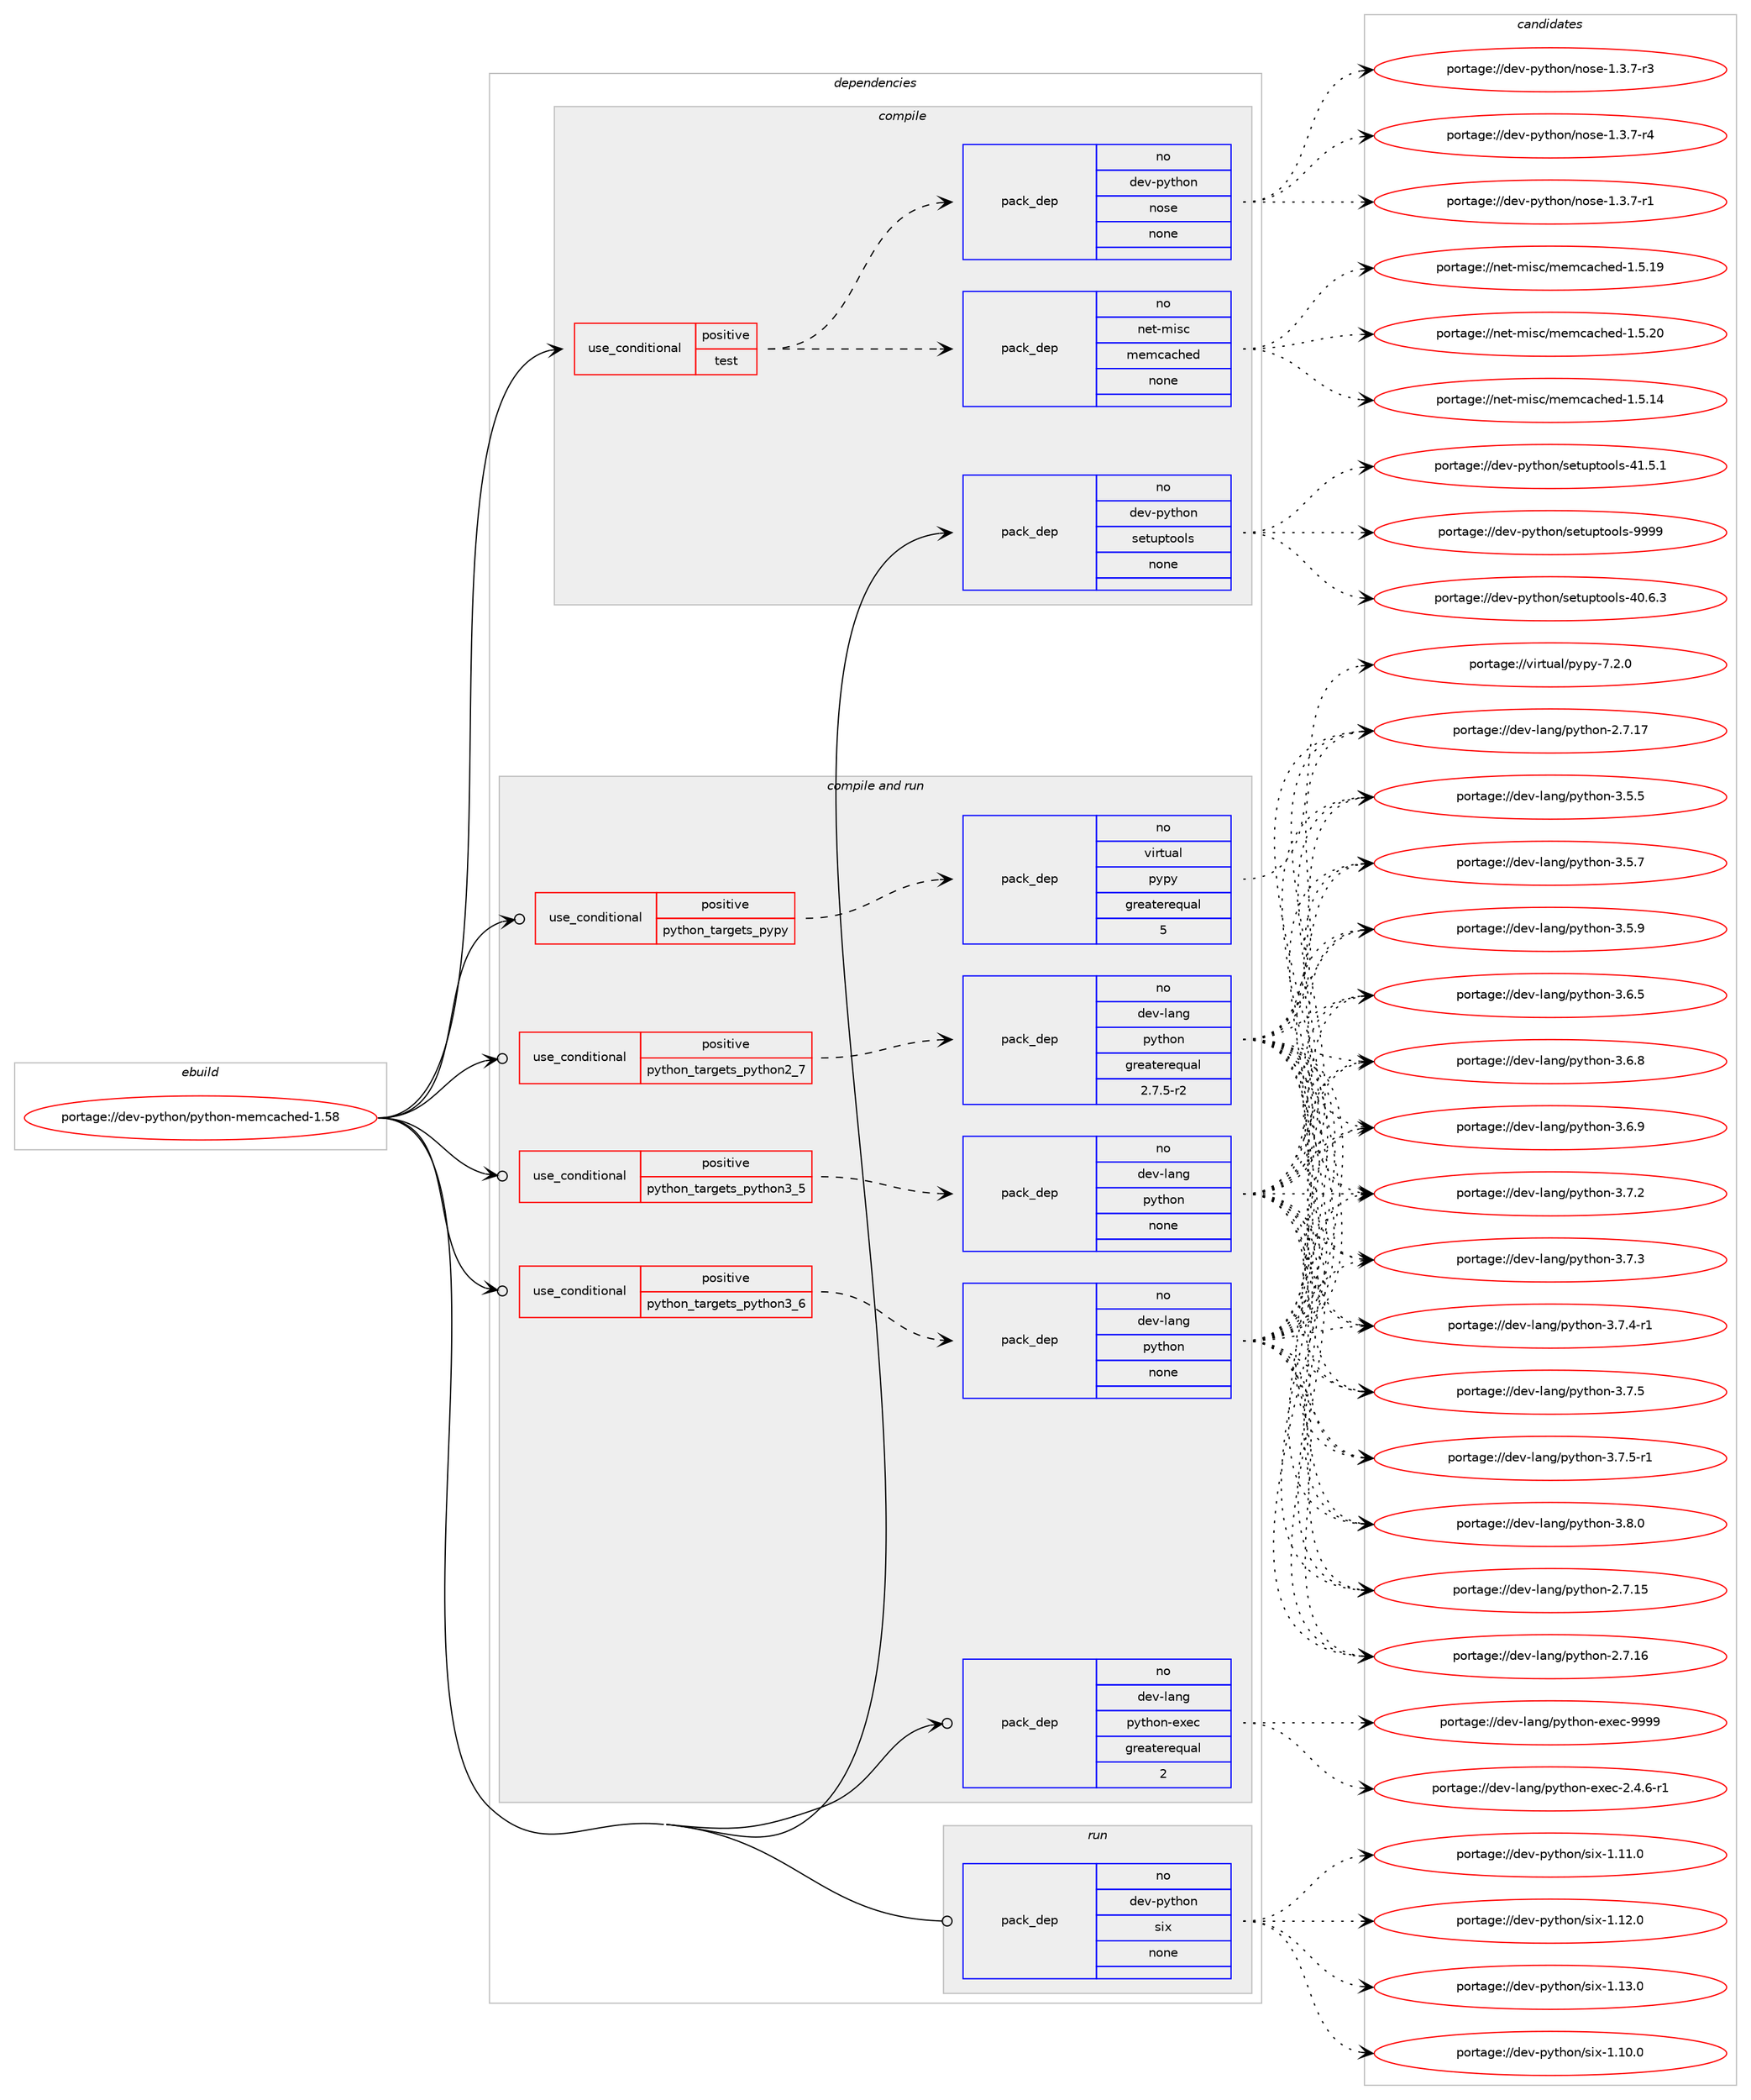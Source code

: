 digraph prolog {

# *************
# Graph options
# *************

newrank=true;
concentrate=true;
compound=true;
graph [rankdir=LR,fontname=Helvetica,fontsize=10,ranksep=1.5];#, ranksep=2.5, nodesep=0.2];
edge  [arrowhead=vee];
node  [fontname=Helvetica,fontsize=10];

# **********
# The ebuild
# **********

subgraph cluster_leftcol {
color=gray;
rank=same;
label=<<i>ebuild</i>>;
id [label="portage://dev-python/python-memcached-1.58", color=red, width=4, href="../dev-python/python-memcached-1.58.svg"];
}

# ****************
# The dependencies
# ****************

subgraph cluster_midcol {
color=gray;
label=<<i>dependencies</i>>;
subgraph cluster_compile {
fillcolor="#eeeeee";
style=filled;
label=<<i>compile</i>>;
subgraph cond37039 {
dependency167033 [label=<<TABLE BORDER="0" CELLBORDER="1" CELLSPACING="0" CELLPADDING="4"><TR><TD ROWSPAN="3" CELLPADDING="10">use_conditional</TD></TR><TR><TD>positive</TD></TR><TR><TD>test</TD></TR></TABLE>>, shape=none, color=red];
subgraph pack126602 {
dependency167034 [label=<<TABLE BORDER="0" CELLBORDER="1" CELLSPACING="0" CELLPADDING="4" WIDTH="220"><TR><TD ROWSPAN="6" CELLPADDING="30">pack_dep</TD></TR><TR><TD WIDTH="110">no</TD></TR><TR><TD>net-misc</TD></TR><TR><TD>memcached</TD></TR><TR><TD>none</TD></TR><TR><TD></TD></TR></TABLE>>, shape=none, color=blue];
}
dependency167033:e -> dependency167034:w [weight=20,style="dashed",arrowhead="vee"];
subgraph pack126603 {
dependency167035 [label=<<TABLE BORDER="0" CELLBORDER="1" CELLSPACING="0" CELLPADDING="4" WIDTH="220"><TR><TD ROWSPAN="6" CELLPADDING="30">pack_dep</TD></TR><TR><TD WIDTH="110">no</TD></TR><TR><TD>dev-python</TD></TR><TR><TD>nose</TD></TR><TR><TD>none</TD></TR><TR><TD></TD></TR></TABLE>>, shape=none, color=blue];
}
dependency167033:e -> dependency167035:w [weight=20,style="dashed",arrowhead="vee"];
}
id:e -> dependency167033:w [weight=20,style="solid",arrowhead="vee"];
subgraph pack126604 {
dependency167036 [label=<<TABLE BORDER="0" CELLBORDER="1" CELLSPACING="0" CELLPADDING="4" WIDTH="220"><TR><TD ROWSPAN="6" CELLPADDING="30">pack_dep</TD></TR><TR><TD WIDTH="110">no</TD></TR><TR><TD>dev-python</TD></TR><TR><TD>setuptools</TD></TR><TR><TD>none</TD></TR><TR><TD></TD></TR></TABLE>>, shape=none, color=blue];
}
id:e -> dependency167036:w [weight=20,style="solid",arrowhead="vee"];
}
subgraph cluster_compileandrun {
fillcolor="#eeeeee";
style=filled;
label=<<i>compile and run</i>>;
subgraph cond37040 {
dependency167037 [label=<<TABLE BORDER="0" CELLBORDER="1" CELLSPACING="0" CELLPADDING="4"><TR><TD ROWSPAN="3" CELLPADDING="10">use_conditional</TD></TR><TR><TD>positive</TD></TR><TR><TD>python_targets_pypy</TD></TR></TABLE>>, shape=none, color=red];
subgraph pack126605 {
dependency167038 [label=<<TABLE BORDER="0" CELLBORDER="1" CELLSPACING="0" CELLPADDING="4" WIDTH="220"><TR><TD ROWSPAN="6" CELLPADDING="30">pack_dep</TD></TR><TR><TD WIDTH="110">no</TD></TR><TR><TD>virtual</TD></TR><TR><TD>pypy</TD></TR><TR><TD>greaterequal</TD></TR><TR><TD>5</TD></TR></TABLE>>, shape=none, color=blue];
}
dependency167037:e -> dependency167038:w [weight=20,style="dashed",arrowhead="vee"];
}
id:e -> dependency167037:w [weight=20,style="solid",arrowhead="odotvee"];
subgraph cond37041 {
dependency167039 [label=<<TABLE BORDER="0" CELLBORDER="1" CELLSPACING="0" CELLPADDING="4"><TR><TD ROWSPAN="3" CELLPADDING="10">use_conditional</TD></TR><TR><TD>positive</TD></TR><TR><TD>python_targets_python2_7</TD></TR></TABLE>>, shape=none, color=red];
subgraph pack126606 {
dependency167040 [label=<<TABLE BORDER="0" CELLBORDER="1" CELLSPACING="0" CELLPADDING="4" WIDTH="220"><TR><TD ROWSPAN="6" CELLPADDING="30">pack_dep</TD></TR><TR><TD WIDTH="110">no</TD></TR><TR><TD>dev-lang</TD></TR><TR><TD>python</TD></TR><TR><TD>greaterequal</TD></TR><TR><TD>2.7.5-r2</TD></TR></TABLE>>, shape=none, color=blue];
}
dependency167039:e -> dependency167040:w [weight=20,style="dashed",arrowhead="vee"];
}
id:e -> dependency167039:w [weight=20,style="solid",arrowhead="odotvee"];
subgraph cond37042 {
dependency167041 [label=<<TABLE BORDER="0" CELLBORDER="1" CELLSPACING="0" CELLPADDING="4"><TR><TD ROWSPAN="3" CELLPADDING="10">use_conditional</TD></TR><TR><TD>positive</TD></TR><TR><TD>python_targets_python3_5</TD></TR></TABLE>>, shape=none, color=red];
subgraph pack126607 {
dependency167042 [label=<<TABLE BORDER="0" CELLBORDER="1" CELLSPACING="0" CELLPADDING="4" WIDTH="220"><TR><TD ROWSPAN="6" CELLPADDING="30">pack_dep</TD></TR><TR><TD WIDTH="110">no</TD></TR><TR><TD>dev-lang</TD></TR><TR><TD>python</TD></TR><TR><TD>none</TD></TR><TR><TD></TD></TR></TABLE>>, shape=none, color=blue];
}
dependency167041:e -> dependency167042:w [weight=20,style="dashed",arrowhead="vee"];
}
id:e -> dependency167041:w [weight=20,style="solid",arrowhead="odotvee"];
subgraph cond37043 {
dependency167043 [label=<<TABLE BORDER="0" CELLBORDER="1" CELLSPACING="0" CELLPADDING="4"><TR><TD ROWSPAN="3" CELLPADDING="10">use_conditional</TD></TR><TR><TD>positive</TD></TR><TR><TD>python_targets_python3_6</TD></TR></TABLE>>, shape=none, color=red];
subgraph pack126608 {
dependency167044 [label=<<TABLE BORDER="0" CELLBORDER="1" CELLSPACING="0" CELLPADDING="4" WIDTH="220"><TR><TD ROWSPAN="6" CELLPADDING="30">pack_dep</TD></TR><TR><TD WIDTH="110">no</TD></TR><TR><TD>dev-lang</TD></TR><TR><TD>python</TD></TR><TR><TD>none</TD></TR><TR><TD></TD></TR></TABLE>>, shape=none, color=blue];
}
dependency167043:e -> dependency167044:w [weight=20,style="dashed",arrowhead="vee"];
}
id:e -> dependency167043:w [weight=20,style="solid",arrowhead="odotvee"];
subgraph pack126609 {
dependency167045 [label=<<TABLE BORDER="0" CELLBORDER="1" CELLSPACING="0" CELLPADDING="4" WIDTH="220"><TR><TD ROWSPAN="6" CELLPADDING="30">pack_dep</TD></TR><TR><TD WIDTH="110">no</TD></TR><TR><TD>dev-lang</TD></TR><TR><TD>python-exec</TD></TR><TR><TD>greaterequal</TD></TR><TR><TD>2</TD></TR></TABLE>>, shape=none, color=blue];
}
id:e -> dependency167045:w [weight=20,style="solid",arrowhead="odotvee"];
}
subgraph cluster_run {
fillcolor="#eeeeee";
style=filled;
label=<<i>run</i>>;
subgraph pack126610 {
dependency167046 [label=<<TABLE BORDER="0" CELLBORDER="1" CELLSPACING="0" CELLPADDING="4" WIDTH="220"><TR><TD ROWSPAN="6" CELLPADDING="30">pack_dep</TD></TR><TR><TD WIDTH="110">no</TD></TR><TR><TD>dev-python</TD></TR><TR><TD>six</TD></TR><TR><TD>none</TD></TR><TR><TD></TD></TR></TABLE>>, shape=none, color=blue];
}
id:e -> dependency167046:w [weight=20,style="solid",arrowhead="odot"];
}
}

# **************
# The candidates
# **************

subgraph cluster_choices {
rank=same;
color=gray;
label=<<i>candidates</i>>;

subgraph choice126602 {
color=black;
nodesep=1;
choiceportage11010111645109105115994710910110999979910410110045494653464952 [label="portage://net-misc/memcached-1.5.14", color=red, width=4,href="../net-misc/memcached-1.5.14.svg"];
choiceportage11010111645109105115994710910110999979910410110045494653464957 [label="portage://net-misc/memcached-1.5.19", color=red, width=4,href="../net-misc/memcached-1.5.19.svg"];
choiceportage11010111645109105115994710910110999979910410110045494653465048 [label="portage://net-misc/memcached-1.5.20", color=red, width=4,href="../net-misc/memcached-1.5.20.svg"];
dependency167034:e -> choiceportage11010111645109105115994710910110999979910410110045494653464952:w [style=dotted,weight="100"];
dependency167034:e -> choiceportage11010111645109105115994710910110999979910410110045494653464957:w [style=dotted,weight="100"];
dependency167034:e -> choiceportage11010111645109105115994710910110999979910410110045494653465048:w [style=dotted,weight="100"];
}
subgraph choice126603 {
color=black;
nodesep=1;
choiceportage10010111845112121116104111110471101111151014549465146554511449 [label="portage://dev-python/nose-1.3.7-r1", color=red, width=4,href="../dev-python/nose-1.3.7-r1.svg"];
choiceportage10010111845112121116104111110471101111151014549465146554511451 [label="portage://dev-python/nose-1.3.7-r3", color=red, width=4,href="../dev-python/nose-1.3.7-r3.svg"];
choiceportage10010111845112121116104111110471101111151014549465146554511452 [label="portage://dev-python/nose-1.3.7-r4", color=red, width=4,href="../dev-python/nose-1.3.7-r4.svg"];
dependency167035:e -> choiceportage10010111845112121116104111110471101111151014549465146554511449:w [style=dotted,weight="100"];
dependency167035:e -> choiceportage10010111845112121116104111110471101111151014549465146554511451:w [style=dotted,weight="100"];
dependency167035:e -> choiceportage10010111845112121116104111110471101111151014549465146554511452:w [style=dotted,weight="100"];
}
subgraph choice126604 {
color=black;
nodesep=1;
choiceportage100101118451121211161041111104711510111611711211611111110811545524846544651 [label="portage://dev-python/setuptools-40.6.3", color=red, width=4,href="../dev-python/setuptools-40.6.3.svg"];
choiceportage100101118451121211161041111104711510111611711211611111110811545524946534649 [label="portage://dev-python/setuptools-41.5.1", color=red, width=4,href="../dev-python/setuptools-41.5.1.svg"];
choiceportage10010111845112121116104111110471151011161171121161111111081154557575757 [label="portage://dev-python/setuptools-9999", color=red, width=4,href="../dev-python/setuptools-9999.svg"];
dependency167036:e -> choiceportage100101118451121211161041111104711510111611711211611111110811545524846544651:w [style=dotted,weight="100"];
dependency167036:e -> choiceportage100101118451121211161041111104711510111611711211611111110811545524946534649:w [style=dotted,weight="100"];
dependency167036:e -> choiceportage10010111845112121116104111110471151011161171121161111111081154557575757:w [style=dotted,weight="100"];
}
subgraph choice126605 {
color=black;
nodesep=1;
choiceportage1181051141161179710847112121112121455546504648 [label="portage://virtual/pypy-7.2.0", color=red, width=4,href="../virtual/pypy-7.2.0.svg"];
dependency167038:e -> choiceportage1181051141161179710847112121112121455546504648:w [style=dotted,weight="100"];
}
subgraph choice126606 {
color=black;
nodesep=1;
choiceportage10010111845108971101034711212111610411111045504655464953 [label="portage://dev-lang/python-2.7.15", color=red, width=4,href="../dev-lang/python-2.7.15.svg"];
choiceportage10010111845108971101034711212111610411111045504655464954 [label="portage://dev-lang/python-2.7.16", color=red, width=4,href="../dev-lang/python-2.7.16.svg"];
choiceportage10010111845108971101034711212111610411111045504655464955 [label="portage://dev-lang/python-2.7.17", color=red, width=4,href="../dev-lang/python-2.7.17.svg"];
choiceportage100101118451089711010347112121116104111110455146534653 [label="portage://dev-lang/python-3.5.5", color=red, width=4,href="../dev-lang/python-3.5.5.svg"];
choiceportage100101118451089711010347112121116104111110455146534655 [label="portage://dev-lang/python-3.5.7", color=red, width=4,href="../dev-lang/python-3.5.7.svg"];
choiceportage100101118451089711010347112121116104111110455146534657 [label="portage://dev-lang/python-3.5.9", color=red, width=4,href="../dev-lang/python-3.5.9.svg"];
choiceportage100101118451089711010347112121116104111110455146544653 [label="portage://dev-lang/python-3.6.5", color=red, width=4,href="../dev-lang/python-3.6.5.svg"];
choiceportage100101118451089711010347112121116104111110455146544656 [label="portage://dev-lang/python-3.6.8", color=red, width=4,href="../dev-lang/python-3.6.8.svg"];
choiceportage100101118451089711010347112121116104111110455146544657 [label="portage://dev-lang/python-3.6.9", color=red, width=4,href="../dev-lang/python-3.6.9.svg"];
choiceportage100101118451089711010347112121116104111110455146554650 [label="portage://dev-lang/python-3.7.2", color=red, width=4,href="../dev-lang/python-3.7.2.svg"];
choiceportage100101118451089711010347112121116104111110455146554651 [label="portage://dev-lang/python-3.7.3", color=red, width=4,href="../dev-lang/python-3.7.3.svg"];
choiceportage1001011184510897110103471121211161041111104551465546524511449 [label="portage://dev-lang/python-3.7.4-r1", color=red, width=4,href="../dev-lang/python-3.7.4-r1.svg"];
choiceportage100101118451089711010347112121116104111110455146554653 [label="portage://dev-lang/python-3.7.5", color=red, width=4,href="../dev-lang/python-3.7.5.svg"];
choiceportage1001011184510897110103471121211161041111104551465546534511449 [label="portage://dev-lang/python-3.7.5-r1", color=red, width=4,href="../dev-lang/python-3.7.5-r1.svg"];
choiceportage100101118451089711010347112121116104111110455146564648 [label="portage://dev-lang/python-3.8.0", color=red, width=4,href="../dev-lang/python-3.8.0.svg"];
dependency167040:e -> choiceportage10010111845108971101034711212111610411111045504655464953:w [style=dotted,weight="100"];
dependency167040:e -> choiceportage10010111845108971101034711212111610411111045504655464954:w [style=dotted,weight="100"];
dependency167040:e -> choiceportage10010111845108971101034711212111610411111045504655464955:w [style=dotted,weight="100"];
dependency167040:e -> choiceportage100101118451089711010347112121116104111110455146534653:w [style=dotted,weight="100"];
dependency167040:e -> choiceportage100101118451089711010347112121116104111110455146534655:w [style=dotted,weight="100"];
dependency167040:e -> choiceportage100101118451089711010347112121116104111110455146534657:w [style=dotted,weight="100"];
dependency167040:e -> choiceportage100101118451089711010347112121116104111110455146544653:w [style=dotted,weight="100"];
dependency167040:e -> choiceportage100101118451089711010347112121116104111110455146544656:w [style=dotted,weight="100"];
dependency167040:e -> choiceportage100101118451089711010347112121116104111110455146544657:w [style=dotted,weight="100"];
dependency167040:e -> choiceportage100101118451089711010347112121116104111110455146554650:w [style=dotted,weight="100"];
dependency167040:e -> choiceportage100101118451089711010347112121116104111110455146554651:w [style=dotted,weight="100"];
dependency167040:e -> choiceportage1001011184510897110103471121211161041111104551465546524511449:w [style=dotted,weight="100"];
dependency167040:e -> choiceportage100101118451089711010347112121116104111110455146554653:w [style=dotted,weight="100"];
dependency167040:e -> choiceportage1001011184510897110103471121211161041111104551465546534511449:w [style=dotted,weight="100"];
dependency167040:e -> choiceportage100101118451089711010347112121116104111110455146564648:w [style=dotted,weight="100"];
}
subgraph choice126607 {
color=black;
nodesep=1;
choiceportage10010111845108971101034711212111610411111045504655464953 [label="portage://dev-lang/python-2.7.15", color=red, width=4,href="../dev-lang/python-2.7.15.svg"];
choiceportage10010111845108971101034711212111610411111045504655464954 [label="portage://dev-lang/python-2.7.16", color=red, width=4,href="../dev-lang/python-2.7.16.svg"];
choiceportage10010111845108971101034711212111610411111045504655464955 [label="portage://dev-lang/python-2.7.17", color=red, width=4,href="../dev-lang/python-2.7.17.svg"];
choiceportage100101118451089711010347112121116104111110455146534653 [label="portage://dev-lang/python-3.5.5", color=red, width=4,href="../dev-lang/python-3.5.5.svg"];
choiceportage100101118451089711010347112121116104111110455146534655 [label="portage://dev-lang/python-3.5.7", color=red, width=4,href="../dev-lang/python-3.5.7.svg"];
choiceportage100101118451089711010347112121116104111110455146534657 [label="portage://dev-lang/python-3.5.9", color=red, width=4,href="../dev-lang/python-3.5.9.svg"];
choiceportage100101118451089711010347112121116104111110455146544653 [label="portage://dev-lang/python-3.6.5", color=red, width=4,href="../dev-lang/python-3.6.5.svg"];
choiceportage100101118451089711010347112121116104111110455146544656 [label="portage://dev-lang/python-3.6.8", color=red, width=4,href="../dev-lang/python-3.6.8.svg"];
choiceportage100101118451089711010347112121116104111110455146544657 [label="portage://dev-lang/python-3.6.9", color=red, width=4,href="../dev-lang/python-3.6.9.svg"];
choiceportage100101118451089711010347112121116104111110455146554650 [label="portage://dev-lang/python-3.7.2", color=red, width=4,href="../dev-lang/python-3.7.2.svg"];
choiceportage100101118451089711010347112121116104111110455146554651 [label="portage://dev-lang/python-3.7.3", color=red, width=4,href="../dev-lang/python-3.7.3.svg"];
choiceportage1001011184510897110103471121211161041111104551465546524511449 [label="portage://dev-lang/python-3.7.4-r1", color=red, width=4,href="../dev-lang/python-3.7.4-r1.svg"];
choiceportage100101118451089711010347112121116104111110455146554653 [label="portage://dev-lang/python-3.7.5", color=red, width=4,href="../dev-lang/python-3.7.5.svg"];
choiceportage1001011184510897110103471121211161041111104551465546534511449 [label="portage://dev-lang/python-3.7.5-r1", color=red, width=4,href="../dev-lang/python-3.7.5-r1.svg"];
choiceportage100101118451089711010347112121116104111110455146564648 [label="portage://dev-lang/python-3.8.0", color=red, width=4,href="../dev-lang/python-3.8.0.svg"];
dependency167042:e -> choiceportage10010111845108971101034711212111610411111045504655464953:w [style=dotted,weight="100"];
dependency167042:e -> choiceportage10010111845108971101034711212111610411111045504655464954:w [style=dotted,weight="100"];
dependency167042:e -> choiceportage10010111845108971101034711212111610411111045504655464955:w [style=dotted,weight="100"];
dependency167042:e -> choiceportage100101118451089711010347112121116104111110455146534653:w [style=dotted,weight="100"];
dependency167042:e -> choiceportage100101118451089711010347112121116104111110455146534655:w [style=dotted,weight="100"];
dependency167042:e -> choiceportage100101118451089711010347112121116104111110455146534657:w [style=dotted,weight="100"];
dependency167042:e -> choiceportage100101118451089711010347112121116104111110455146544653:w [style=dotted,weight="100"];
dependency167042:e -> choiceportage100101118451089711010347112121116104111110455146544656:w [style=dotted,weight="100"];
dependency167042:e -> choiceportage100101118451089711010347112121116104111110455146544657:w [style=dotted,weight="100"];
dependency167042:e -> choiceportage100101118451089711010347112121116104111110455146554650:w [style=dotted,weight="100"];
dependency167042:e -> choiceportage100101118451089711010347112121116104111110455146554651:w [style=dotted,weight="100"];
dependency167042:e -> choiceportage1001011184510897110103471121211161041111104551465546524511449:w [style=dotted,weight="100"];
dependency167042:e -> choiceportage100101118451089711010347112121116104111110455146554653:w [style=dotted,weight="100"];
dependency167042:e -> choiceportage1001011184510897110103471121211161041111104551465546534511449:w [style=dotted,weight="100"];
dependency167042:e -> choiceportage100101118451089711010347112121116104111110455146564648:w [style=dotted,weight="100"];
}
subgraph choice126608 {
color=black;
nodesep=1;
choiceportage10010111845108971101034711212111610411111045504655464953 [label="portage://dev-lang/python-2.7.15", color=red, width=4,href="../dev-lang/python-2.7.15.svg"];
choiceportage10010111845108971101034711212111610411111045504655464954 [label="portage://dev-lang/python-2.7.16", color=red, width=4,href="../dev-lang/python-2.7.16.svg"];
choiceportage10010111845108971101034711212111610411111045504655464955 [label="portage://dev-lang/python-2.7.17", color=red, width=4,href="../dev-lang/python-2.7.17.svg"];
choiceportage100101118451089711010347112121116104111110455146534653 [label="portage://dev-lang/python-3.5.5", color=red, width=4,href="../dev-lang/python-3.5.5.svg"];
choiceportage100101118451089711010347112121116104111110455146534655 [label="portage://dev-lang/python-3.5.7", color=red, width=4,href="../dev-lang/python-3.5.7.svg"];
choiceportage100101118451089711010347112121116104111110455146534657 [label="portage://dev-lang/python-3.5.9", color=red, width=4,href="../dev-lang/python-3.5.9.svg"];
choiceportage100101118451089711010347112121116104111110455146544653 [label="portage://dev-lang/python-3.6.5", color=red, width=4,href="../dev-lang/python-3.6.5.svg"];
choiceportage100101118451089711010347112121116104111110455146544656 [label="portage://dev-lang/python-3.6.8", color=red, width=4,href="../dev-lang/python-3.6.8.svg"];
choiceportage100101118451089711010347112121116104111110455146544657 [label="portage://dev-lang/python-3.6.9", color=red, width=4,href="../dev-lang/python-3.6.9.svg"];
choiceportage100101118451089711010347112121116104111110455146554650 [label="portage://dev-lang/python-3.7.2", color=red, width=4,href="../dev-lang/python-3.7.2.svg"];
choiceportage100101118451089711010347112121116104111110455146554651 [label="portage://dev-lang/python-3.7.3", color=red, width=4,href="../dev-lang/python-3.7.3.svg"];
choiceportage1001011184510897110103471121211161041111104551465546524511449 [label="portage://dev-lang/python-3.7.4-r1", color=red, width=4,href="../dev-lang/python-3.7.4-r1.svg"];
choiceportage100101118451089711010347112121116104111110455146554653 [label="portage://dev-lang/python-3.7.5", color=red, width=4,href="../dev-lang/python-3.7.5.svg"];
choiceportage1001011184510897110103471121211161041111104551465546534511449 [label="portage://dev-lang/python-3.7.5-r1", color=red, width=4,href="../dev-lang/python-3.7.5-r1.svg"];
choiceportage100101118451089711010347112121116104111110455146564648 [label="portage://dev-lang/python-3.8.0", color=red, width=4,href="../dev-lang/python-3.8.0.svg"];
dependency167044:e -> choiceportage10010111845108971101034711212111610411111045504655464953:w [style=dotted,weight="100"];
dependency167044:e -> choiceportage10010111845108971101034711212111610411111045504655464954:w [style=dotted,weight="100"];
dependency167044:e -> choiceportage10010111845108971101034711212111610411111045504655464955:w [style=dotted,weight="100"];
dependency167044:e -> choiceportage100101118451089711010347112121116104111110455146534653:w [style=dotted,weight="100"];
dependency167044:e -> choiceportage100101118451089711010347112121116104111110455146534655:w [style=dotted,weight="100"];
dependency167044:e -> choiceportage100101118451089711010347112121116104111110455146534657:w [style=dotted,weight="100"];
dependency167044:e -> choiceportage100101118451089711010347112121116104111110455146544653:w [style=dotted,weight="100"];
dependency167044:e -> choiceportage100101118451089711010347112121116104111110455146544656:w [style=dotted,weight="100"];
dependency167044:e -> choiceportage100101118451089711010347112121116104111110455146544657:w [style=dotted,weight="100"];
dependency167044:e -> choiceportage100101118451089711010347112121116104111110455146554650:w [style=dotted,weight="100"];
dependency167044:e -> choiceportage100101118451089711010347112121116104111110455146554651:w [style=dotted,weight="100"];
dependency167044:e -> choiceportage1001011184510897110103471121211161041111104551465546524511449:w [style=dotted,weight="100"];
dependency167044:e -> choiceportage100101118451089711010347112121116104111110455146554653:w [style=dotted,weight="100"];
dependency167044:e -> choiceportage1001011184510897110103471121211161041111104551465546534511449:w [style=dotted,weight="100"];
dependency167044:e -> choiceportage100101118451089711010347112121116104111110455146564648:w [style=dotted,weight="100"];
}
subgraph choice126609 {
color=black;
nodesep=1;
choiceportage10010111845108971101034711212111610411111045101120101994550465246544511449 [label="portage://dev-lang/python-exec-2.4.6-r1", color=red, width=4,href="../dev-lang/python-exec-2.4.6-r1.svg"];
choiceportage10010111845108971101034711212111610411111045101120101994557575757 [label="portage://dev-lang/python-exec-9999", color=red, width=4,href="../dev-lang/python-exec-9999.svg"];
dependency167045:e -> choiceportage10010111845108971101034711212111610411111045101120101994550465246544511449:w [style=dotted,weight="100"];
dependency167045:e -> choiceportage10010111845108971101034711212111610411111045101120101994557575757:w [style=dotted,weight="100"];
}
subgraph choice126610 {
color=black;
nodesep=1;
choiceportage100101118451121211161041111104711510512045494649484648 [label="portage://dev-python/six-1.10.0", color=red, width=4,href="../dev-python/six-1.10.0.svg"];
choiceportage100101118451121211161041111104711510512045494649494648 [label="portage://dev-python/six-1.11.0", color=red, width=4,href="../dev-python/six-1.11.0.svg"];
choiceportage100101118451121211161041111104711510512045494649504648 [label="portage://dev-python/six-1.12.0", color=red, width=4,href="../dev-python/six-1.12.0.svg"];
choiceportage100101118451121211161041111104711510512045494649514648 [label="portage://dev-python/six-1.13.0", color=red, width=4,href="../dev-python/six-1.13.0.svg"];
dependency167046:e -> choiceportage100101118451121211161041111104711510512045494649484648:w [style=dotted,weight="100"];
dependency167046:e -> choiceportage100101118451121211161041111104711510512045494649494648:w [style=dotted,weight="100"];
dependency167046:e -> choiceportage100101118451121211161041111104711510512045494649504648:w [style=dotted,weight="100"];
dependency167046:e -> choiceportage100101118451121211161041111104711510512045494649514648:w [style=dotted,weight="100"];
}
}

}

